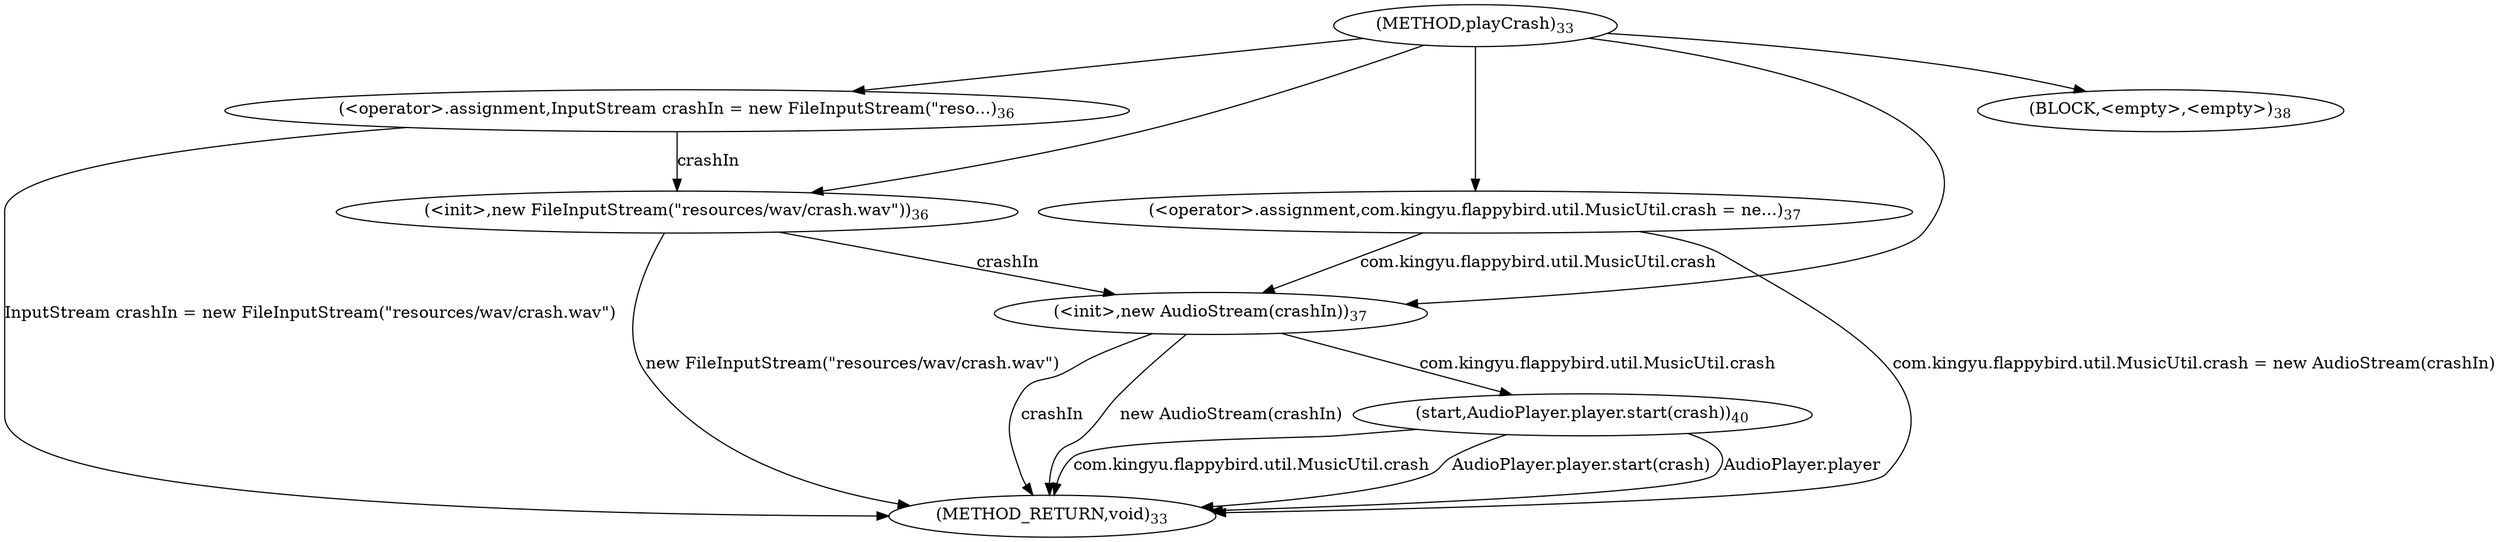 digraph "playCrash" {  
"59" [label = <(METHOD,playCrash)<SUB>33</SUB>> ]
"91" [label = <(METHOD_RETURN,void)<SUB>33</SUB>> ]
"82" [label = <(start,AudioPlayer.player.start(crash))<SUB>40</SUB>> ]
"82" [label = <(start,AudioPlayer.player.start(crash))<SUB>40</SUB>> ]
"82" [label = <(start,AudioPlayer.player.start(crash))<SUB>40</SUB>> ]
"64" [label = <(&lt;operator&gt;.assignment,InputStream crashIn = new FileInputStream(&quot;reso...)<SUB>36</SUB>> ]
"67" [label = <(&lt;init&gt;,new FileInputStream(&quot;resources/wav/crash.wav&quot;))<SUB>36</SUB>> ]
"70" [label = <(&lt;operator&gt;.assignment,com.kingyu.flappybird.util.MusicUtil.crash = ne...)<SUB>37</SUB>> ]
"75" [label = <(&lt;init&gt;,new AudioStream(crashIn))<SUB>37</SUB>> ]
"81" [label = <(BLOCK,&lt;empty&gt;,&lt;empty&gt;)<SUB>38</SUB>> ]
"64" [label = <(&lt;operator&gt;.assignment,InputStream crashIn = new FileInputStream(&quot;reso...)<SUB>36</SUB>> ]
"64" [label = <(&lt;operator&gt;.assignment,InputStream crashIn = new FileInputStream(&quot;reso...)<SUB>36</SUB>> ]
"67" [label = <(&lt;init&gt;,new FileInputStream(&quot;resources/wav/crash.wav&quot;))<SUB>36</SUB>> ]
"67" [label = <(&lt;init&gt;,new FileInputStream(&quot;resources/wav/crash.wav&quot;))<SUB>36</SUB>> ]
"70" [label = <(&lt;operator&gt;.assignment,com.kingyu.flappybird.util.MusicUtil.crash = ne...)<SUB>37</SUB>> ]
"70" [label = <(&lt;operator&gt;.assignment,com.kingyu.flappybird.util.MusicUtil.crash = ne...)<SUB>37</SUB>> ]
"75" [label = <(&lt;init&gt;,new AudioStream(crashIn))<SUB>37</SUB>> ]
"75" [label = <(&lt;init&gt;,new AudioStream(crashIn))<SUB>37</SUB>> ]
  "64" -> "91"  [ label = "InputStream crashIn = new FileInputStream(&quot;resources/wav/crash.wav&quot;)"] 
  "67" -> "91"  [ label = "new FileInputStream(&quot;resources/wav/crash.wav&quot;)"] 
  "70" -> "91"  [ label = "com.kingyu.flappybird.util.MusicUtil.crash = new AudioStream(crashIn)"] 
  "75" -> "91"  [ label = "crashIn"] 
  "75" -> "91"  [ label = "new AudioStream(crashIn)"] 
  "82" -> "91"  [ label = "AudioPlayer.player"] 
  "82" -> "91"  [ label = "com.kingyu.flappybird.util.MusicUtil.crash"] 
  "82" -> "91"  [ label = "AudioPlayer.player.start(crash)"] 
  "75" -> "82"  [ label = "com.kingyu.flappybird.util.MusicUtil.crash"] 
  "59" -> "64" 
  "59" -> "70" 
  "59" -> "81" 
  "64" -> "67"  [ label = "crashIn"] 
  "59" -> "67" 
  "70" -> "75"  [ label = "com.kingyu.flappybird.util.MusicUtil.crash"] 
  "67" -> "75"  [ label = "crashIn"] 
  "59" -> "75" 
}
